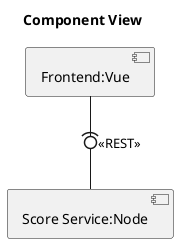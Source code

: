 @startuml
component "Frontend:Vue" as frontend
component "Score Service:Node" as score

title Component View

frontend -(0- score : <<REST>>
@enduml
